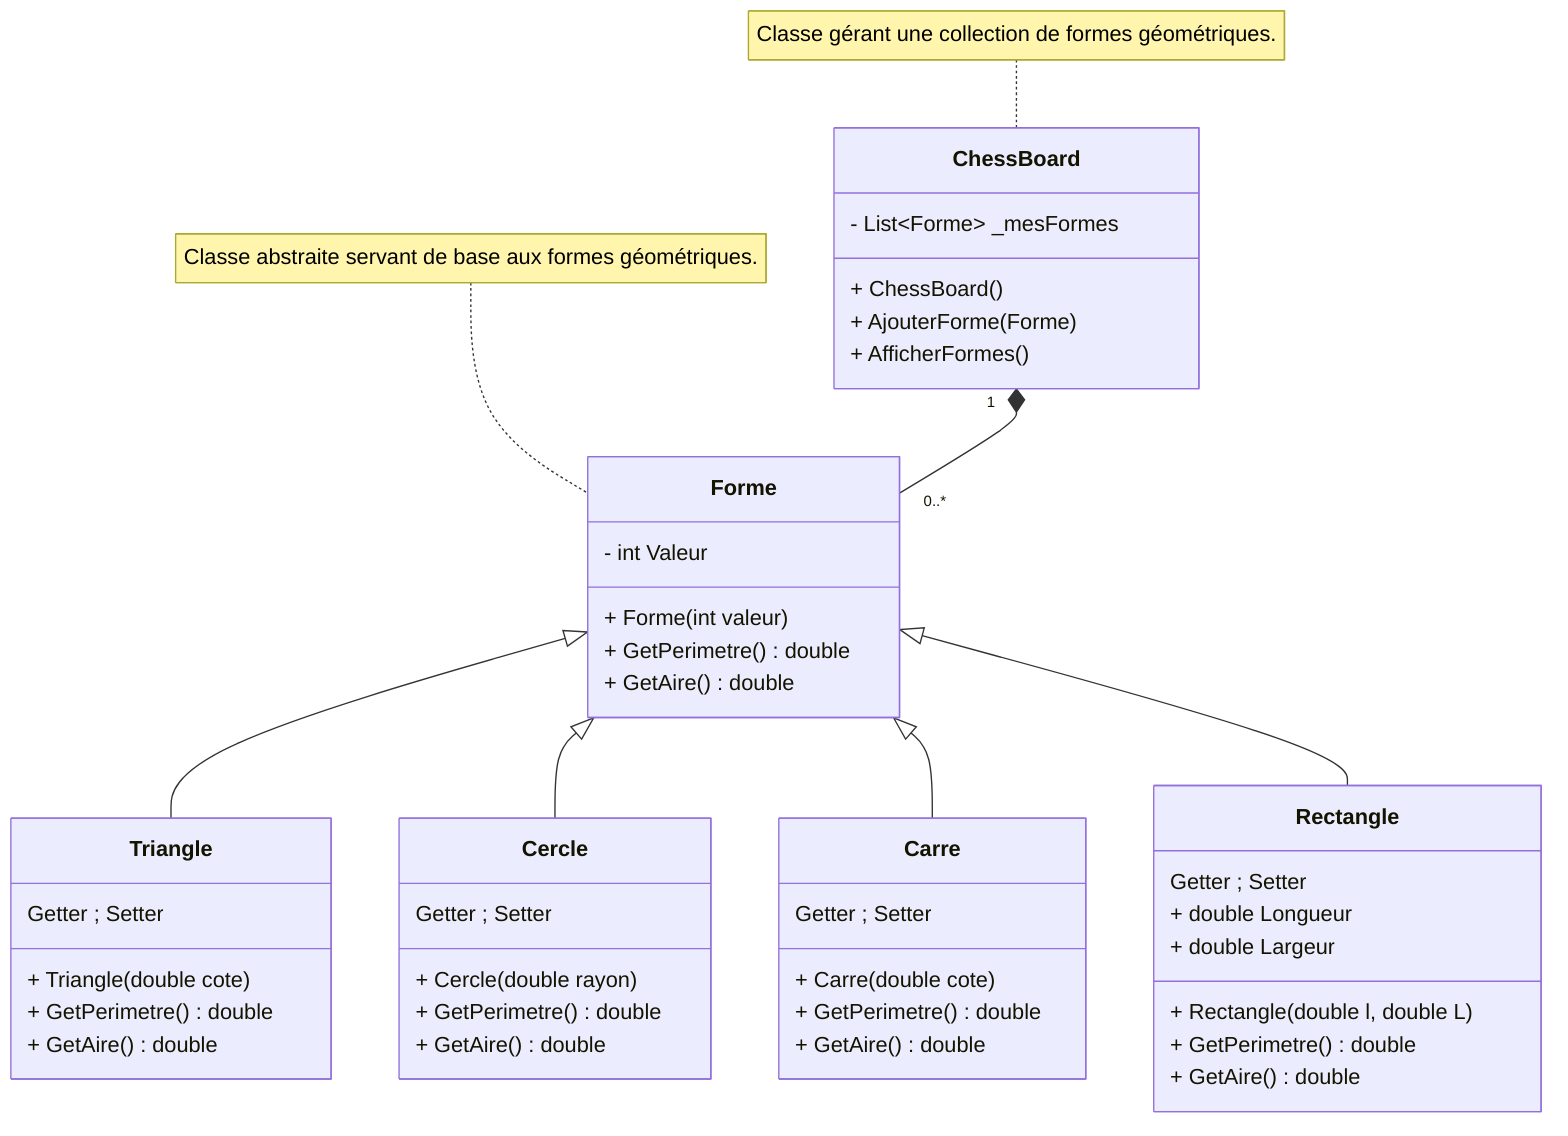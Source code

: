 classDiagram
    class Forme {
        - int Valeur
        + Forme(int valeur)
        + GetPerimetre() double
        + GetAire() double
    }

    class Triangle {
        Getter ; Setter
        + Triangle(double cote)
        + GetPerimetre() double
        + GetAire() double
    }

    class Cercle {
        Getter ; Setter
        + Cercle(double rayon)
        + GetPerimetre() double
        + GetAire() double
    }

    class Carre {
        Getter ; Setter
        + Carre(double cote)
        + GetPerimetre() double
        + GetAire() double
    }

    class Rectangle {
        Getter ; Setter
        + double Longueur
        + double Largeur
        + Rectangle(double l, double L)
        + GetPerimetre() double
        + GetAire() double
    }

    class ChessBoard {
        - List~Forme~ _mesFormes
        + ChessBoard()
        + AjouterForme(Forme)
        + AfficherFormes()
    }

%% Héritage des formes
    Forme <|-- Triangle
    Forme <|-- Cercle
    Forme <|-- Carre
    Forme <|-- Rectangle

%% Relation de composition entre ChessBoard et Forme
    ChessBoard "1" *-- "0..*" Forme

%% Notes explicatives
    note for ChessBoard "Classe gérant une collection de formes géométriques."
    note for Forme "Classe abstraite servant de base aux formes géométriques."